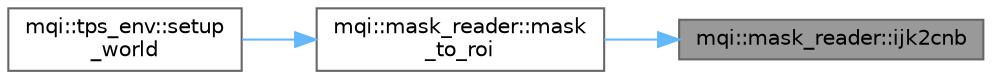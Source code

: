 digraph "mqi::mask_reader::ijk2cnb"
{
 // LATEX_PDF_SIZE
  bgcolor="transparent";
  edge [fontname=Helvetica,fontsize=10,labelfontname=Helvetica,labelfontsize=10];
  node [fontname=Helvetica,fontsize=10,shape=box,height=0.2,width=0.4];
  rankdir="RL";
  Node1 [id="Node000001",label="mqi::mask_reader::ijk2cnb",height=0.2,width=0.4,color="gray40", fillcolor="grey60", style="filled", fontcolor="black",tooltip="Converts 3D grid indices (i, j, k) to a 1D flattened index."];
  Node1 -> Node2 [id="edge1_Node000001_Node000002",dir="back",color="steelblue1",style="solid",tooltip=" "];
  Node2 [id="Node000002",label="mqi::mask_reader::mask\l_to_roi",height=0.2,width=0.4,color="grey40", fillcolor="white", style="filled",URL="$classmqi_1_1mask__reader.html#a78decea97a6b11ec054704faf4ddbcc5",tooltip="Converts the bitmap mask into a more compressed Region of Interest (ROI) representation."];
  Node2 -> Node3 [id="edge2_Node000002_Node000003",dir="back",color="steelblue1",style="solid",tooltip=" "];
  Node3 [id="Node000003",label="mqi::tps_env::setup\l_world",height=0.2,width=0.4,color="grey40", fillcolor="white", style="filled",URL="$classmqi_1_1tps__env.html#ad69ee252b1752210a67af91b124c0020",tooltip="Sets up the world geometry, including the patient geometry from CT data and beamline components."];
}
